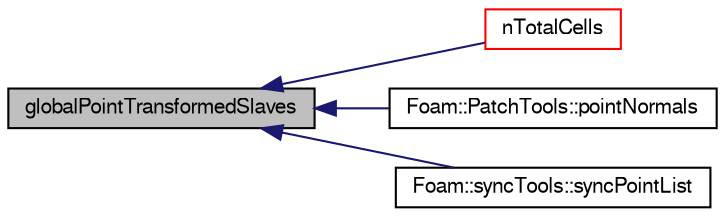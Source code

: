 digraph "globalPointTransformedSlaves"
{
  bgcolor="transparent";
  edge [fontname="FreeSans",fontsize="10",labelfontname="FreeSans",labelfontsize="10"];
  node [fontname="FreeSans",fontsize="10",shape=record];
  rankdir="LR";
  Node2431 [label="globalPointTransformedSlaves",height=0.2,width=0.4,color="black", fillcolor="grey75", style="filled", fontcolor="black"];
  Node2431 -> Node2432 [dir="back",color="midnightblue",fontsize="10",style="solid",fontname="FreeSans"];
  Node2432 [label="nTotalCells",height=0.2,width=0.4,color="red",URL="$a27334.html#af5f312e4d0bc5cbcc088e7c247d3a97a",tooltip="Return total number of cells in decomposed mesh. "];
  Node2431 -> Node2455 [dir="back",color="midnightblue",fontsize="10",style="solid",fontname="FreeSans"];
  Node2455 [label="Foam::PatchTools::pointNormals",height=0.2,width=0.4,color="black",URL="$a27526.html#ab60186b13b96788288ecfa924a6950d2"];
  Node2431 -> Node2456 [dir="back",color="midnightblue",fontsize="10",style="solid",fontname="FreeSans"];
  Node2456 [label="Foam::syncTools::syncPointList",height=0.2,width=0.4,color="black",URL="$a27502.html#a334197e1b70d6e0b87da5cb827940dd4",tooltip="Synchronize values on selected mesh points. "];
}
